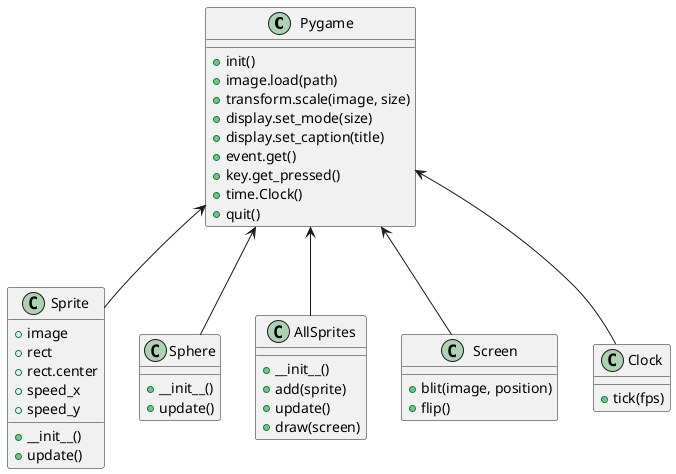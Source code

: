 @startuml

class Pygame {
    + init()
    + image.load(path)
    + transform.scale(image, size)
    + display.set_mode(size)
    + display.set_caption(title)
    + event.get()
    + key.get_pressed()
    + time.Clock()
    + quit()
}

class Sprite {
    + __init__()
    + image
    + rect
    + rect.center
    + speed_x
    + speed_y
    + update()
}

class Sphere {
    + __init__()
    + update()
}

class AllSprites {
    + __init__()
    + add(sprite)
    + update()
    + draw(screen)
}

class Screen {
    + blit(image, position)
    + flip()
}

class Clock {
    + tick(fps)
}

Pygame <-- Sprite
Pygame <-- Sphere
Pygame <-- AllSprites
Pygame <-- Screen
Pygame <-- Clock

@enduml
